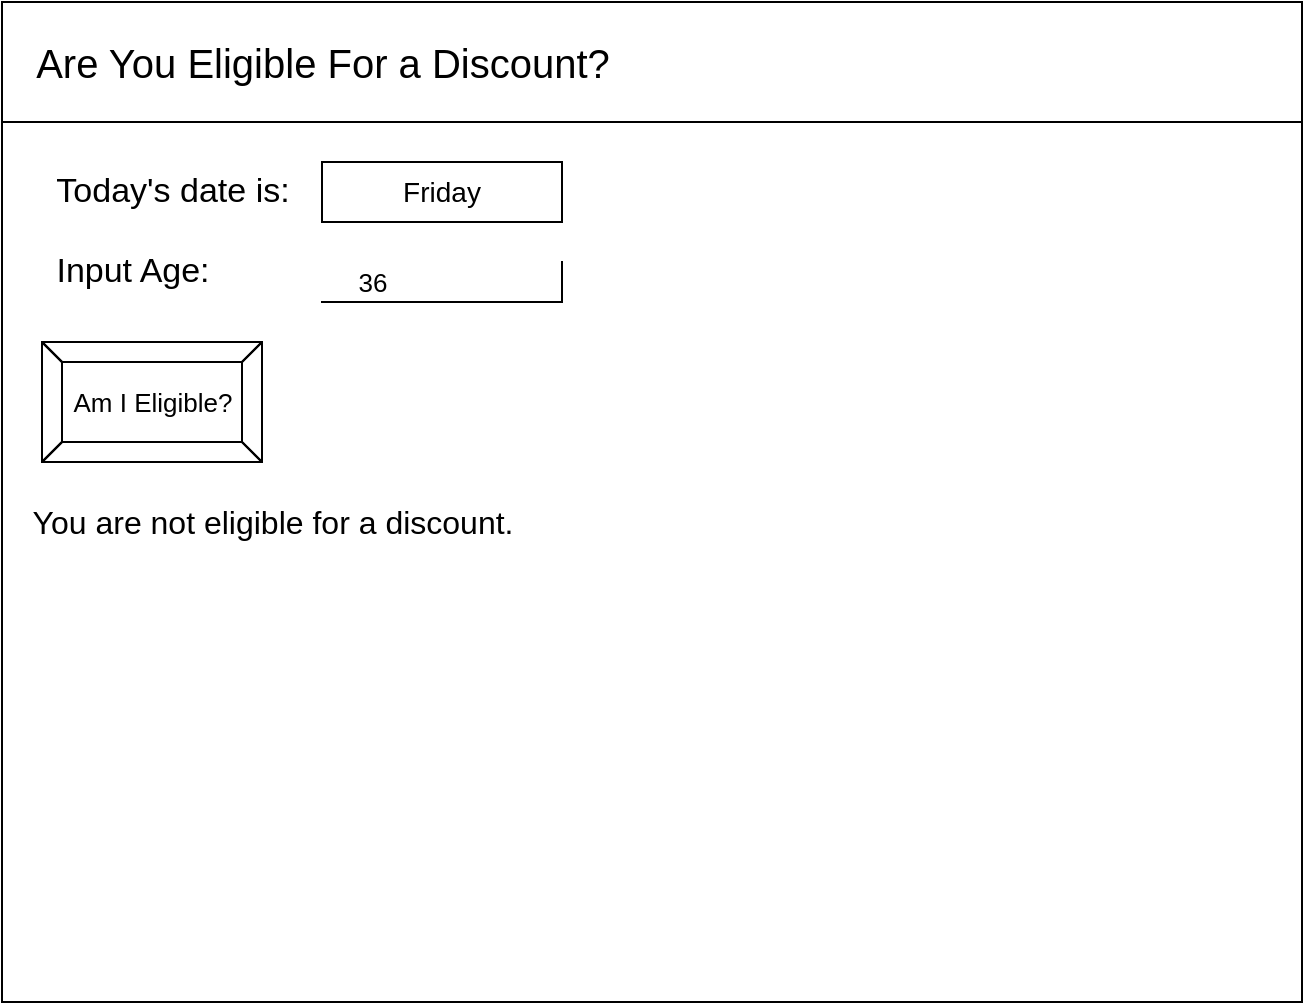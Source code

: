 <mxfile>
    <diagram id="wE7LqtpI1rjcKFyE1Rr0" name="Page-1">
        <mxGraphModel dx="594" dy="561" grid="1" gridSize="10" guides="1" tooltips="1" connect="1" arrows="1" fold="1" page="1" pageScale="1" pageWidth="850" pageHeight="1100" math="0" shadow="0">
            <root>
                <mxCell id="0"/>
                <mxCell id="1" parent="0"/>
                <mxCell id="2" value="" style="rounded=0;whiteSpace=wrap;html=1;" vertex="1" parent="1">
                    <mxGeometry x="10" y="10" width="650" height="500" as="geometry"/>
                </mxCell>
                <mxCell id="3" value="" style="whiteSpace=wrap;html=1;" vertex="1" parent="1">
                    <mxGeometry x="10" y="10" width="650" height="60" as="geometry"/>
                </mxCell>
                <mxCell id="4" value="Are You Eligible For a Discount?" style="text;html=1;align=center;verticalAlign=middle;resizable=0;points=[];autosize=1;strokeColor=none;fillColor=none;fontSize=20;" vertex="1" parent="1">
                    <mxGeometry x="20" y="25" width="300" height="30" as="geometry"/>
                </mxCell>
                <mxCell id="5" value="Today's date is:" style="text;html=1;align=center;verticalAlign=middle;resizable=0;points=[];autosize=1;strokeColor=none;fillColor=none;fontSize=17;" vertex="1" parent="1">
                    <mxGeometry x="30" y="90" width="130" height="30" as="geometry"/>
                </mxCell>
                <mxCell id="7" value="&lt;font style=&quot;font-size: 14px&quot;&gt;Friday&lt;/font&gt;" style="rounded=0;whiteSpace=wrap;html=1;fontSize=17;" vertex="1" parent="1">
                    <mxGeometry x="170" y="90" width="120" height="30" as="geometry"/>
                </mxCell>
                <mxCell id="12" value="Input Age:" style="text;html=1;align=center;verticalAlign=middle;resizable=0;points=[];autosize=1;strokeColor=none;fillColor=none;fontSize=17;" vertex="1" parent="1">
                    <mxGeometry x="30" y="130" width="90" height="30" as="geometry"/>
                </mxCell>
                <mxCell id="13" value="" style="shape=partialRectangle;whiteSpace=wrap;html=1;top=0;left=0;fillColor=none;fontSize=17;" vertex="1" parent="1">
                    <mxGeometry x="170" y="140" width="120" height="20" as="geometry"/>
                </mxCell>
                <mxCell id="14" value="&lt;font style=&quot;font-size: 13px&quot;&gt;36&lt;/font&gt;" style="text;html=1;align=center;verticalAlign=middle;resizable=0;points=[];autosize=1;strokeColor=none;fillColor=none;fontSize=13;" vertex="1" parent="1">
                    <mxGeometry x="180" y="140" width="30" height="20" as="geometry"/>
                </mxCell>
                <mxCell id="15" value="Am I Eligible?" style="labelPosition=center;verticalLabelPosition=middle;align=center;html=1;shape=mxgraph.basic.button;dx=10;fontSize=13;fontColor=#000000;fillColor=none;" vertex="1" parent="1">
                    <mxGeometry x="30" y="180" width="110" height="60" as="geometry"/>
                </mxCell>
                <mxCell id="17" value="&lt;font style=&quot;font-size: 16px&quot;&gt;You are not eligible for a discount.&lt;/font&gt;" style="text;html=1;align=center;verticalAlign=middle;resizable=0;points=[];autosize=1;strokeColor=none;fillColor=none;fontSize=13;fontColor=#000000;" vertex="1" parent="1">
                    <mxGeometry x="15" y="260" width="260" height="20" as="geometry"/>
                </mxCell>
            </root>
        </mxGraphModel>
    </diagram>
</mxfile>